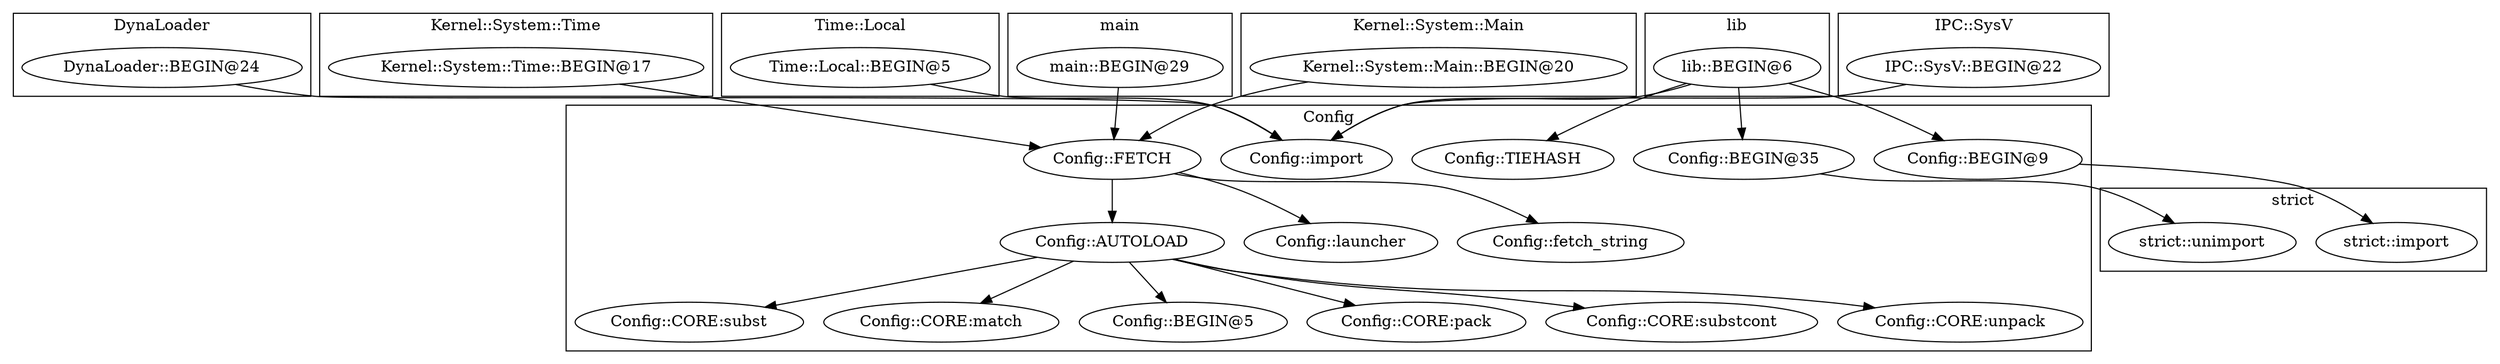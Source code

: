 digraph {
graph [overlap=false]
subgraph cluster_Config {
	label="Config";
	"Config::BEGIN@35";
	"Config::CORE:subst";
	"Config::TIEHASH";
	"Config::CORE:match";
	"Config::BEGIN@5";
	"Config::fetch_string";
	"Config::AUTOLOAD";
	"Config::import";
	"Config::CORE:pack";
	"Config::BEGIN@9";
	"Config::launcher";
	"Config::CORE:substcont";
	"Config::CORE:unpack";
	"Config::FETCH";
}
subgraph cluster_DynaLoader {
	label="DynaLoader";
	"DynaLoader::BEGIN@24";
}
subgraph cluster_strict {
	label="strict";
	"strict::import";
	"strict::unimport";
}
subgraph cluster_Kernel_System_Time {
	label="Kernel::System::Time";
	"Kernel::System::Time::BEGIN@17";
}
subgraph cluster_Time_Local {
	label="Time::Local";
	"Time::Local::BEGIN@5";
}
subgraph cluster_main {
	label="main";
	"main::BEGIN@29";
}
subgraph cluster_Kernel_System_Main {
	label="Kernel::System::Main";
	"Kernel::System::Main::BEGIN@20";
}
subgraph cluster_lib {
	label="lib";
	"lib::BEGIN@6";
}
subgraph cluster_IPC_SysV {
	label="IPC::SysV";
	"IPC::SysV::BEGIN@22";
}
"Config::AUTOLOAD" -> "Config::CORE:match";
"Config::AUTOLOAD" -> "Config::CORE:pack";
"lib::BEGIN@6" -> "Config::BEGIN@35";
"Config::FETCH" -> "Config::AUTOLOAD";
"Config::BEGIN@35" -> "strict::unimport";
"Config::AUTOLOAD" -> "Config::CORE:substcont";
"Config::FETCH" -> "Config::fetch_string";
"Config::FETCH" -> "Config::launcher";
"Config::AUTOLOAD" -> "Config::CORE:unpack";
"lib::BEGIN@6" -> "Config::TIEHASH";
"Config::AUTOLOAD" -> "Config::BEGIN@5";
"Time::Local::BEGIN@5" -> "Config::import";
"lib::BEGIN@6" -> "Config::import";
"DynaLoader::BEGIN@24" -> "Config::import";
"IPC::SysV::BEGIN@22" -> "Config::import";
"lib::BEGIN@6" -> "Config::BEGIN@9";
"Kernel::System::Time::BEGIN@17" -> "Config::FETCH";
"Kernel::System::Main::BEGIN@20" -> "Config::FETCH";
"main::BEGIN@29" -> "Config::FETCH";
"Config::AUTOLOAD" -> "Config::CORE:subst";
"Config::BEGIN@9" -> "strict::import";
}
